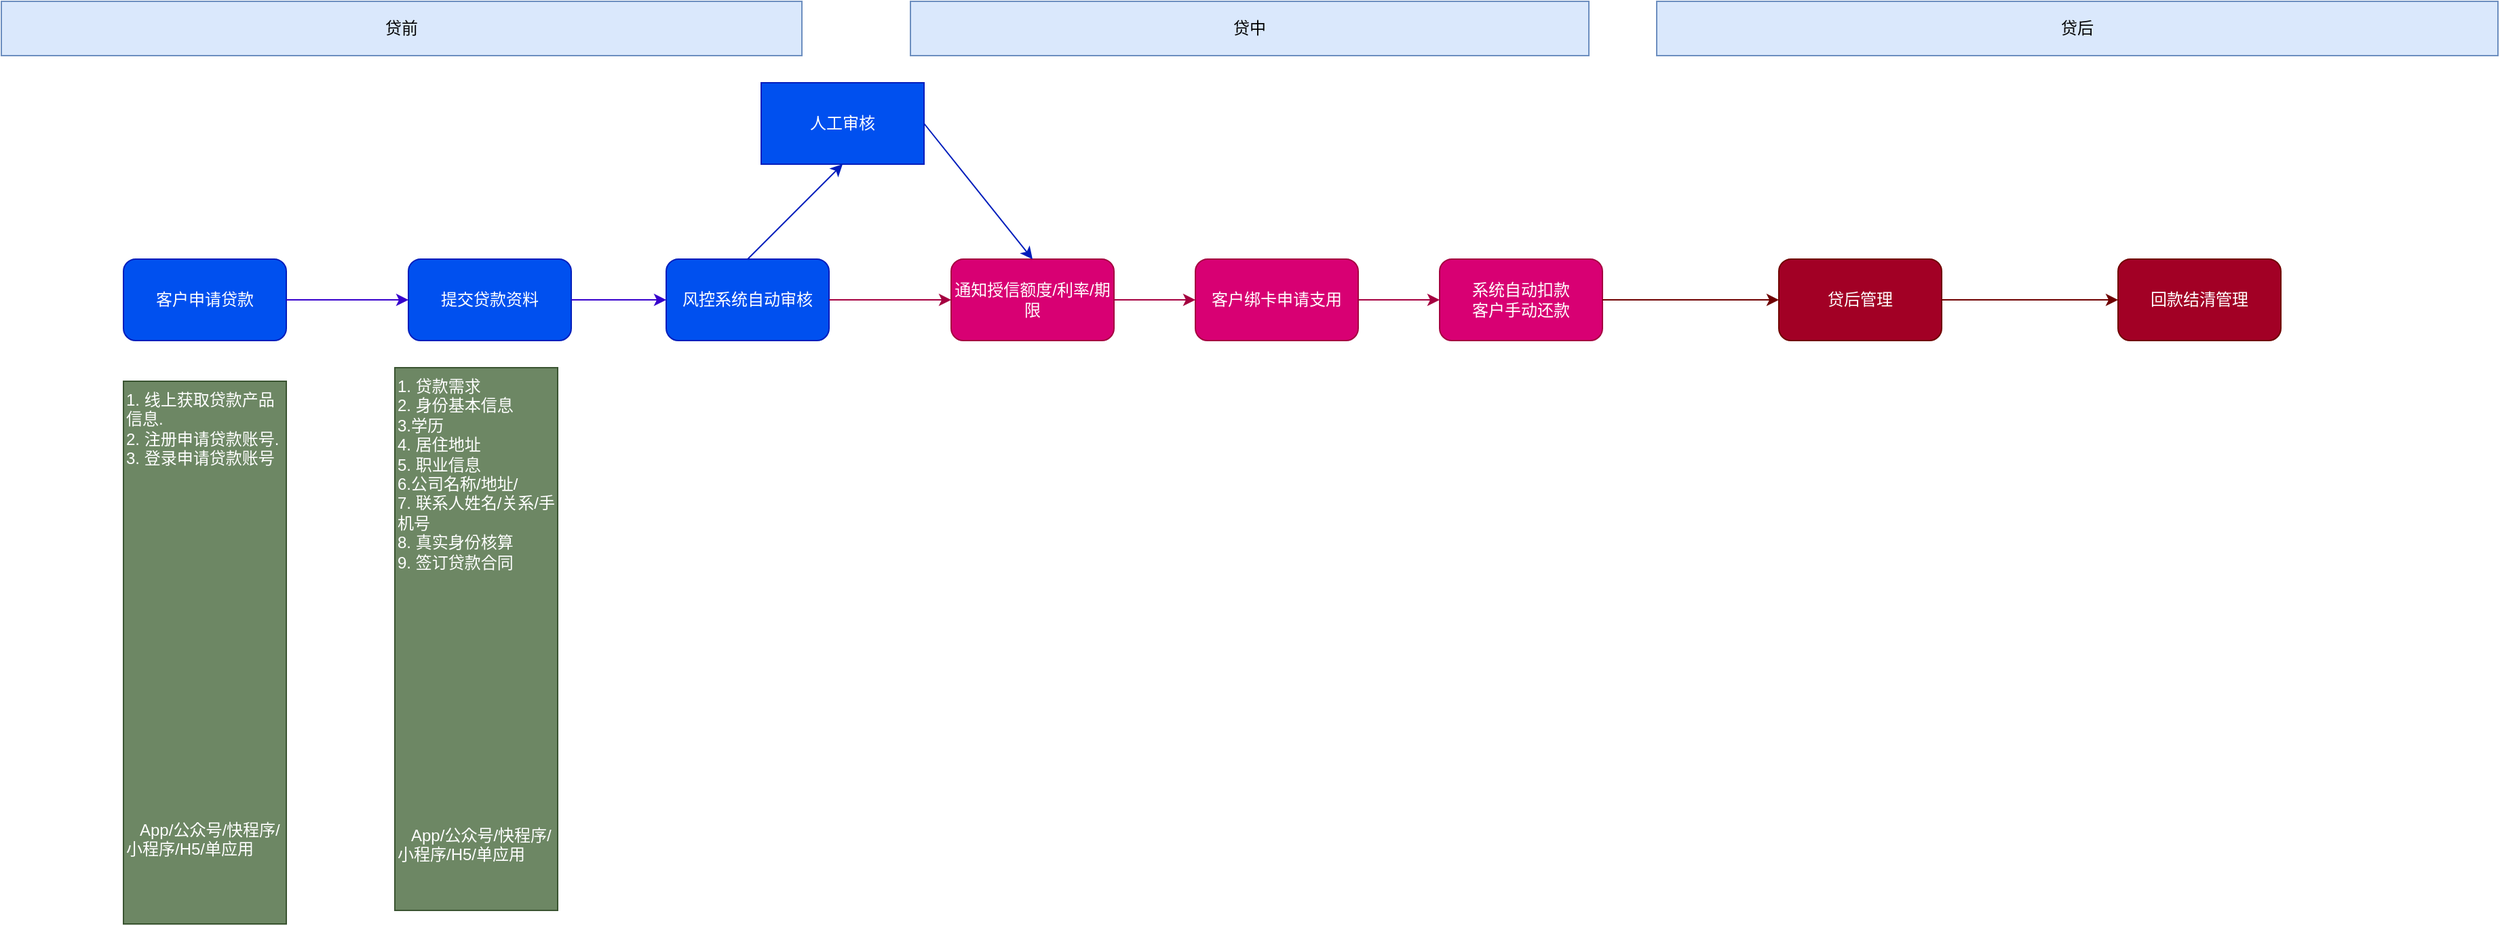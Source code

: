 <mxfile version="14.5.10" type="github">
  <diagram id="0sRjQgaDrc2o40Nj4_sH" name="第 1 页">
    <mxGraphModel dx="2249" dy="762" grid="1" gridSize="10" guides="1" tooltips="1" connect="1" arrows="1" fold="1" page="1" pageScale="1" pageWidth="827" pageHeight="1169" math="0" shadow="0">
      <root>
        <mxCell id="0" />
        <mxCell id="1" parent="0" />
        <mxCell id="OUwV-Nu_esIcNdKCQ8UF-1" value="贷前" style="rounded=0;whiteSpace=wrap;html=1;fillColor=#dae8fc;strokeColor=#6c8ebf;" vertex="1" parent="1">
          <mxGeometry x="-720" y="160" width="590" height="40" as="geometry" />
        </mxCell>
        <mxCell id="OUwV-Nu_esIcNdKCQ8UF-2" value="贷中" style="rounded=0;whiteSpace=wrap;html=1;fillColor=#dae8fc;strokeColor=#6c8ebf;" vertex="1" parent="1">
          <mxGeometry x="-50" y="160" width="500" height="40" as="geometry" />
        </mxCell>
        <mxCell id="OUwV-Nu_esIcNdKCQ8UF-3" value="贷后" style="rounded=0;whiteSpace=wrap;html=1;fillColor=#dae8fc;strokeColor=#6c8ebf;" vertex="1" parent="1">
          <mxGeometry x="500" y="160" width="620" height="40" as="geometry" />
        </mxCell>
        <mxCell id="OUwV-Nu_esIcNdKCQ8UF-5" value="客户申请贷款" style="rounded=1;whiteSpace=wrap;html=1;fillColor=#0050ef;strokeColor=#001DBC;fontColor=#ffffff;" vertex="1" parent="1">
          <mxGeometry x="-630" y="350" width="120" height="60" as="geometry" />
        </mxCell>
        <mxCell id="OUwV-Nu_esIcNdKCQ8UF-6" value="提交贷款资料" style="rounded=1;whiteSpace=wrap;html=1;fillColor=#0050ef;strokeColor=#001DBC;fontColor=#ffffff;" vertex="1" parent="1">
          <mxGeometry x="-420" y="350" width="120" height="60" as="geometry" />
        </mxCell>
        <mxCell id="OUwV-Nu_esIcNdKCQ8UF-7" value="" style="endArrow=classic;html=1;exitX=1;exitY=0.5;exitDx=0;exitDy=0;entryX=0;entryY=0.5;entryDx=0;entryDy=0;fillColor=#6a00ff;strokeColor=#3700CC;" edge="1" parent="1" source="OUwV-Nu_esIcNdKCQ8UF-5" target="OUwV-Nu_esIcNdKCQ8UF-6">
          <mxGeometry width="50" height="50" relative="1" as="geometry">
            <mxPoint x="-490" y="420" as="sourcePoint" />
            <mxPoint x="-440" y="370" as="targetPoint" />
          </mxGeometry>
        </mxCell>
        <mxCell id="OUwV-Nu_esIcNdKCQ8UF-8" value="风控系统自动审核" style="rounded=1;whiteSpace=wrap;html=1;fillColor=#0050ef;strokeColor=#001DBC;fontColor=#ffffff;" vertex="1" parent="1">
          <mxGeometry x="-230" y="350" width="120" height="60" as="geometry" />
        </mxCell>
        <mxCell id="OUwV-Nu_esIcNdKCQ8UF-9" value="" style="endArrow=classic;html=1;exitX=1;exitY=0.5;exitDx=0;exitDy=0;entryX=0;entryY=0.5;entryDx=0;entryDy=0;fillColor=#6a00ff;strokeColor=#3700CC;" edge="1" parent="1" source="OUwV-Nu_esIcNdKCQ8UF-6" target="OUwV-Nu_esIcNdKCQ8UF-8">
          <mxGeometry width="50" height="50" relative="1" as="geometry">
            <mxPoint x="-500" y="360" as="sourcePoint" />
            <mxPoint x="-410" y="360" as="targetPoint" />
          </mxGeometry>
        </mxCell>
        <mxCell id="OUwV-Nu_esIcNdKCQ8UF-10" value="通知授信额度/利率/期限" style="rounded=1;whiteSpace=wrap;html=1;fillColor=#d80073;strokeColor=#A50040;fontColor=#ffffff;" vertex="1" parent="1">
          <mxGeometry x="-20" y="350" width="120" height="60" as="geometry" />
        </mxCell>
        <mxCell id="OUwV-Nu_esIcNdKCQ8UF-11" value="人工审核" style="rounded=0;whiteSpace=wrap;html=1;fillColor=#0050ef;strokeColor=#001DBC;fontColor=#ffffff;" vertex="1" parent="1">
          <mxGeometry x="-160" y="220" width="120" height="60" as="geometry" />
        </mxCell>
        <mxCell id="OUwV-Nu_esIcNdKCQ8UF-12" value="" style="endArrow=classic;html=1;exitX=0.5;exitY=0;exitDx=0;exitDy=0;entryX=0.5;entryY=1;entryDx=0;entryDy=0;fillColor=#0050ef;strokeColor=#001DBC;" edge="1" parent="1" source="OUwV-Nu_esIcNdKCQ8UF-8" target="OUwV-Nu_esIcNdKCQ8UF-11">
          <mxGeometry width="50" height="50" relative="1" as="geometry">
            <mxPoint x="-160" y="410" as="sourcePoint" />
            <mxPoint x="-110" y="360" as="targetPoint" />
          </mxGeometry>
        </mxCell>
        <mxCell id="OUwV-Nu_esIcNdKCQ8UF-13" value="" style="endArrow=classic;html=1;exitX=1;exitY=0.5;exitDx=0;exitDy=0;entryX=0.5;entryY=0;entryDx=0;entryDy=0;fillColor=#0050ef;strokeColor=#001DBC;" edge="1" parent="1" source="OUwV-Nu_esIcNdKCQ8UF-11" target="OUwV-Nu_esIcNdKCQ8UF-10">
          <mxGeometry width="50" height="50" relative="1" as="geometry">
            <mxPoint x="-160" y="360" as="sourcePoint" />
            <mxPoint x="-90" y="290" as="targetPoint" />
          </mxGeometry>
        </mxCell>
        <mxCell id="OUwV-Nu_esIcNdKCQ8UF-14" value="" style="endArrow=classic;html=1;entryX=0;entryY=0.5;entryDx=0;entryDy=0;exitX=1;exitY=0.5;exitDx=0;exitDy=0;fillColor=#d80073;strokeColor=#A50040;" edge="1" parent="1" source="OUwV-Nu_esIcNdKCQ8UF-8" target="OUwV-Nu_esIcNdKCQ8UF-10">
          <mxGeometry width="50" height="50" relative="1" as="geometry">
            <mxPoint x="-160" y="410" as="sourcePoint" />
            <mxPoint x="-110" y="360" as="targetPoint" />
          </mxGeometry>
        </mxCell>
        <mxCell id="OUwV-Nu_esIcNdKCQ8UF-15" value="客户绑卡申请支用" style="rounded=1;whiteSpace=wrap;html=1;fillColor=#d80073;strokeColor=#A50040;fontColor=#ffffff;" vertex="1" parent="1">
          <mxGeometry x="160" y="350" width="120" height="60" as="geometry" />
        </mxCell>
        <mxCell id="OUwV-Nu_esIcNdKCQ8UF-16" value="" style="endArrow=classic;html=1;entryX=0;entryY=0.5;entryDx=0;entryDy=0;exitX=1;exitY=0.5;exitDx=0;exitDy=0;fillColor=#d80073;strokeColor=#A50040;" edge="1" parent="1" source="OUwV-Nu_esIcNdKCQ8UF-10" target="OUwV-Nu_esIcNdKCQ8UF-15">
          <mxGeometry width="50" height="50" relative="1" as="geometry">
            <mxPoint x="-100" y="390" as="sourcePoint" />
            <mxPoint x="-10" y="390" as="targetPoint" />
          </mxGeometry>
        </mxCell>
        <mxCell id="OUwV-Nu_esIcNdKCQ8UF-17" value="系统自动扣款&lt;br&gt;客户手动还款" style="rounded=1;whiteSpace=wrap;html=1;fillColor=#d80073;strokeColor=#A50040;fontColor=#ffffff;" vertex="1" parent="1">
          <mxGeometry x="340" y="350" width="120" height="60" as="geometry" />
        </mxCell>
        <mxCell id="OUwV-Nu_esIcNdKCQ8UF-18" value="" style="endArrow=classic;html=1;entryX=0;entryY=0.5;entryDx=0;entryDy=0;exitX=1;exitY=0.5;exitDx=0;exitDy=0;fillColor=#d80073;strokeColor=#A50040;" edge="1" parent="1" source="OUwV-Nu_esIcNdKCQ8UF-15" target="OUwV-Nu_esIcNdKCQ8UF-17">
          <mxGeometry width="50" height="50" relative="1" as="geometry">
            <mxPoint x="110" y="390" as="sourcePoint" />
            <mxPoint x="170" y="390" as="targetPoint" />
          </mxGeometry>
        </mxCell>
        <mxCell id="OUwV-Nu_esIcNdKCQ8UF-19" value="贷后管理" style="rounded=1;whiteSpace=wrap;html=1;fillColor=#a20025;strokeColor=#6F0000;fontColor=#ffffff;" vertex="1" parent="1">
          <mxGeometry x="590" y="350" width="120" height="60" as="geometry" />
        </mxCell>
        <mxCell id="OUwV-Nu_esIcNdKCQ8UF-20" value="" style="endArrow=classic;html=1;entryX=0;entryY=0.5;entryDx=0;entryDy=0;exitX=1;exitY=0.5;exitDx=0;exitDy=0;fillColor=#a20025;strokeColor=#6F0000;" edge="1" parent="1" source="OUwV-Nu_esIcNdKCQ8UF-17" target="OUwV-Nu_esIcNdKCQ8UF-19">
          <mxGeometry width="50" height="50" relative="1" as="geometry">
            <mxPoint x="210" y="400" as="sourcePoint" />
            <mxPoint x="260" y="350" as="targetPoint" />
          </mxGeometry>
        </mxCell>
        <mxCell id="OUwV-Nu_esIcNdKCQ8UF-21" value="回款结清管理" style="rounded=1;whiteSpace=wrap;html=1;fillColor=#a20025;strokeColor=#6F0000;fontColor=#ffffff;" vertex="1" parent="1">
          <mxGeometry x="840" y="350" width="120" height="60" as="geometry" />
        </mxCell>
        <mxCell id="OUwV-Nu_esIcNdKCQ8UF-22" value="" style="endArrow=classic;html=1;entryX=0;entryY=0.5;entryDx=0;entryDy=0;exitX=1;exitY=0.5;exitDx=0;exitDy=0;fillColor=#a20025;strokeColor=#6F0000;" edge="1" parent="1" source="OUwV-Nu_esIcNdKCQ8UF-19" target="OUwV-Nu_esIcNdKCQ8UF-21">
          <mxGeometry width="50" height="50" relative="1" as="geometry">
            <mxPoint x="470" y="390" as="sourcePoint" />
            <mxPoint x="600" y="390" as="targetPoint" />
          </mxGeometry>
        </mxCell>
        <mxCell id="OUwV-Nu_esIcNdKCQ8UF-23" value="1. 线上获取贷款产品信息.&lt;br&gt;2. 注册申请贷款账号.&lt;br&gt;3. 登录申请贷款账号&lt;br&gt;&lt;br&gt;&lt;br&gt;&lt;br&gt;&lt;br&gt;&lt;br&gt;&lt;br&gt;&lt;br&gt;&lt;br&gt;&lt;br&gt;&lt;br&gt;&lt;br&gt;&lt;br&gt;&lt;br&gt;&lt;br&gt;&lt;br&gt;&lt;br&gt;&lt;br&gt;&lt;br&gt;&amp;nbsp; &amp;nbsp;App/公众号/快程序/小程序/H5/单应用" style="rounded=0;whiteSpace=wrap;html=1;align=left;verticalAlign=top;fillColor=#6d8764;strokeColor=#3A5431;fontColor=#ffffff;" vertex="1" parent="1">
          <mxGeometry x="-630" y="440" width="120" height="400" as="geometry" />
        </mxCell>
        <mxCell id="OUwV-Nu_esIcNdKCQ8UF-24" value="1. 贷款需求&lt;br&gt;2. 身份基本信息&lt;br&gt;3.学历&lt;br&gt;4. 居住地址&lt;br&gt;5. 职业信息&lt;br&gt;6.公司名称/地址/&lt;br&gt;7. 联系人姓名/关系/手机号&lt;br&gt;8. 真实身份核算&lt;br&gt;9. 签订贷款合同&lt;br&gt;&lt;br&gt;&lt;br&gt;&lt;br&gt;&lt;br&gt;&lt;br&gt;&lt;br&gt;&lt;br&gt;&lt;br&gt;&lt;br&gt;&lt;br&gt;&lt;br&gt;&lt;br&gt;&lt;br&gt;&amp;nbsp; &amp;nbsp;App/公众号/快程序/小程序/H5/单应用" style="rounded=0;whiteSpace=wrap;html=1;align=left;verticalAlign=top;fillColor=#6d8764;strokeColor=#3A5431;fontColor=#ffffff;" vertex="1" parent="1">
          <mxGeometry x="-430" y="430" width="120" height="400" as="geometry" />
        </mxCell>
      </root>
    </mxGraphModel>
  </diagram>
</mxfile>
